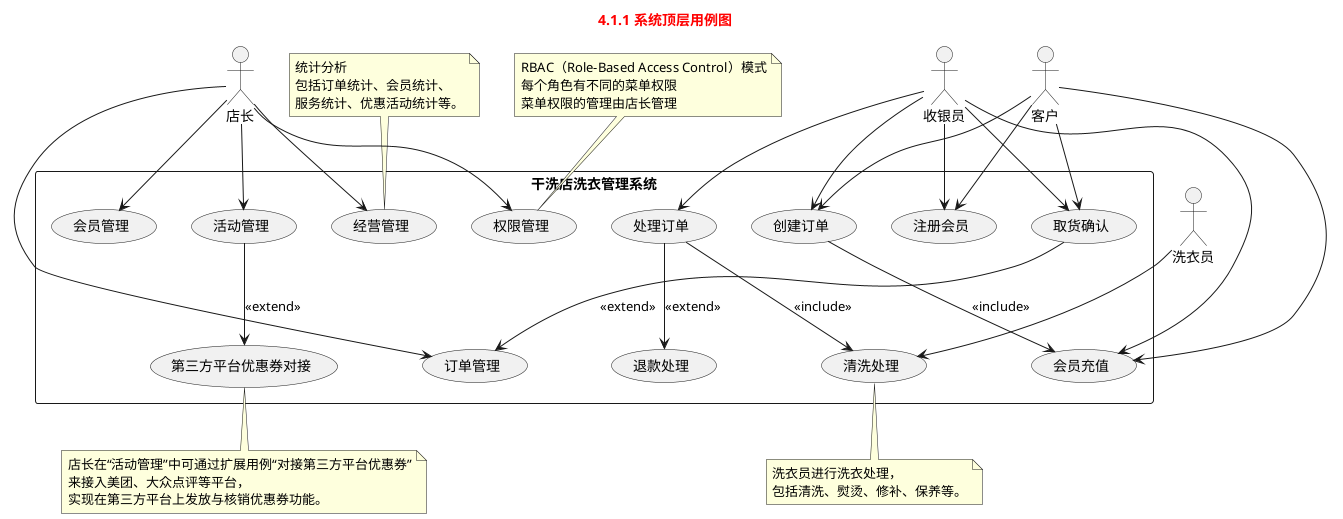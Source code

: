 @startuml
title <color:red><b>4.1.1 系统顶层用例图</b></color>

actor 客户
actor 收银员
actor 洗衣员
actor 店长

rectangle 干洗店洗衣管理系统 {
  usecase "注册会员" as UC1
  usecase "会员充值" as UC2
  usecase "创建订单" as UC3
  usecase "处理订单" as UC4
  usecase "退款处理" as UC4_1
  usecase "清洗处理" as UC5
  usecase "取货确认" as UC6
  usecase "会员管理" as UC7
  usecase "订单管理" as UC8
  usecase "活动管理" as UC9
  usecase "权限管理" as UC10
  usecase "经营管理" as UC11
  usecase "第三方平台优惠券对接" as UC9_1
}

客户 --> UC1
客户 --> UC2
客户 --> UC3
客户 --> UC6
收银员 --> UC1
收银员 --> UC2
收银员 --> UC3
收银员 --> UC4
收银员 --> UC6
洗衣员 --> UC5
店长 --> UC7
店长 --> UC8
店长 --> UC9
店长 --> UC10
店长 --> UC11

UC3 --> UC2 : <<include>>
UC4 --> UC4_1 : <<extend>>
UC4 --> UC5 : <<include>>
UC6 --> UC8 : <<extend>>
UC9 --> UC9_1 : <<extend>>

note top of UC10
  RBAC（Role-Based Access Control）模式
  每个角色有不同的菜单权限
  菜单权限的管理由店长管理
end note

note top of UC11
  统计分析
  包括订单统计、会员统计、
  服务统计、优惠活动统计等。
end note

note bottom of UC5
  洗衣员进行洗衣处理，
  包括清洗、熨烫、修补、保养等。
end note

note bottom of UC9_1
  店长在“活动管理”中可通过扩展用例“对接第三方平台优惠券”
  来接入美团、大众点评等平台，
  实现在第三方平台上发放与核销优惠券功能。
end note
@enduml